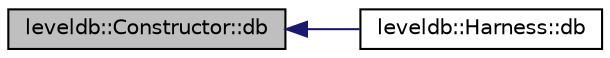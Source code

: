digraph "leveldb::Constructor::db"
{
  edge [fontname="Helvetica",fontsize="10",labelfontname="Helvetica",labelfontsize="10"];
  node [fontname="Helvetica",fontsize="10",shape=record];
  rankdir="LR";
  Node1 [label="leveldb::Constructor::db",height=0.2,width=0.4,color="black", fillcolor="grey75", style="filled" fontcolor="black"];
  Node1 -> Node2 [dir="back",color="midnightblue",fontsize="10",style="solid"];
  Node2 [label="leveldb::Harness::db",height=0.2,width=0.4,color="black", fillcolor="white", style="filled",URL="$classleveldb_1_1_harness.html#ac278dc1cfc6a3b9f6ebc5ac93ccb42a7"];
}
